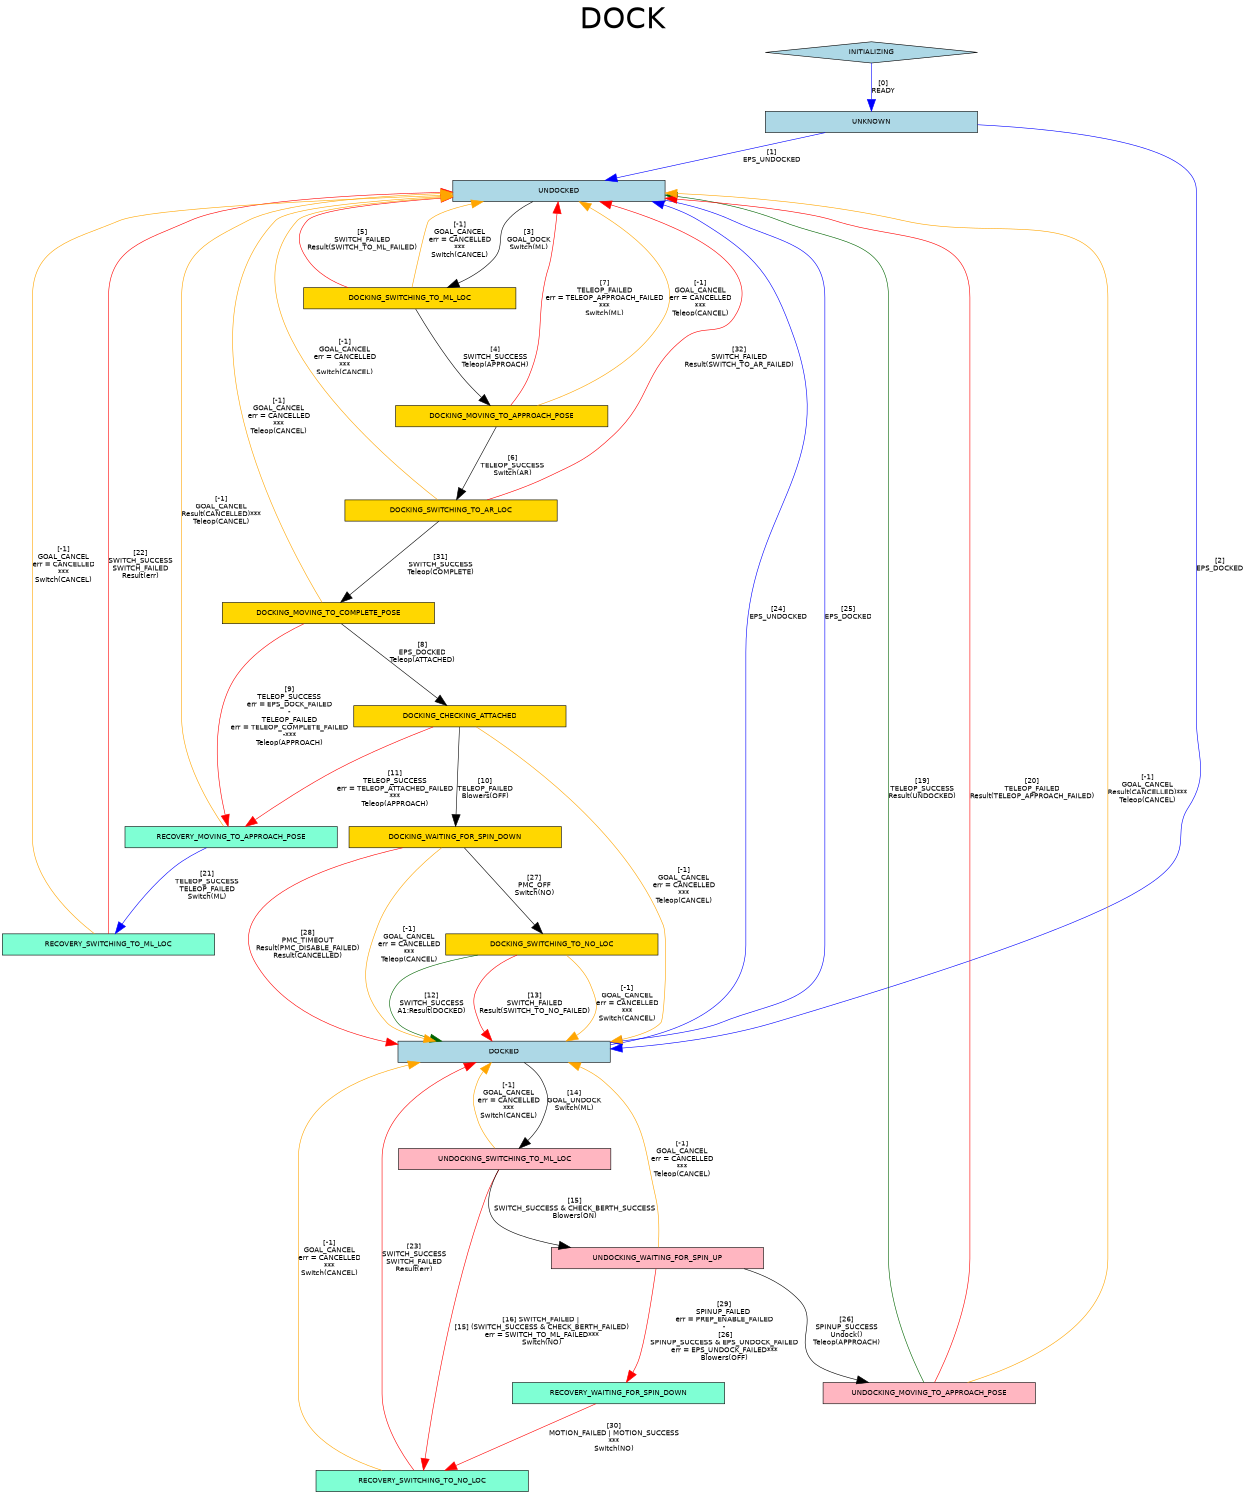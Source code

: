 # dot -Tpdf statemachine.dot -o statemachine.pdf
digraph G {
  graph [label="DOCK\n", labelloc=t, fontsize=50];
  ratio="fill";
  size="8.3,11.7!";
  node [shape=box, width=5, fontsize=12, fontname="helvetica"];
  edge [arrowsize=2, weight=2., fontsize=12, fontname="helvetica"];
  fontname = "helvetica";


  node [shape=diamond, style=filled, fillcolor=lightblue, color=black];
  INITIALIZING;

  node [shape=box, style=filled, fillcolor=lightblue, color=black];
  UNKNOWN;
  UNDOCKED;
  DOCKED;

  node [shape=box, style=filled, fillcolor=aquamarine, color=black];
  RECOVERY_SWITCHING_TO_ML_LOC;
  RECOVERY_MOVING_TO_APPROACH_POSE;
  RECOVERY_SWITCHING_TO_NO_LOC;
  RECOVERY_WAITING_FOR_SPIN_DOWN;

  node [shape=box, style=filled, fillcolor=gold, color=black];
  DOCKING_SWITCHING_TO_ML_LOC;
  DOCKING_MOVING_TO_APPROACH_POSE;
  DOCKING_SWITCHING_TO_AR_LOC;
  DOCKING_MOVING_TO_COMPLETE_POSE;
  DOCKING_CHECKING_ATTACHED;
  DOCKING_SWITCHING_TO_NO_LOC;
  DOCKING_WAITING_FOR_SPIN_DOWN;

  node [shape=box, style=filled, fillcolor=lightpink, color=black];
  UNDOCKING_SWITCHING_TO_ML_LOC;
  UNDOCKING_WAITING_FOR_SPIN_UP;
  UNDOCKING_MOVING_TO_APPROACH_POSE;

  # Actions Auto
  INITIALIZING -> UNKNOWN
    [label="[0]\nREADY", color=blue];
  UNKNOWN -> UNDOCKED
    [label="[1]\nEPS_UNDOCKED", color=blue];
  UNKNOWN -> DOCKED
    [label="[2]\nEPS_DOCKED", color=blue];
  DOCKED -> UNDOCKED
    [label="[24]\nEPS_UNDOCKED", color=blue ] ;
  UNDOCKED -> DOCKED
    [label="[25]\nEPS_DOCKED", color=blue ] ;

  # Actions Docking
  UNDOCKED -> DOCKING_SWITCHING_TO_ML_LOC
    [label="[3]\nGOAL_DOCK\nSwitch(ML)"];

  DOCKING_SWITCHING_TO_ML_LOC -> DOCKING_MOVING_TO_APPROACH_POSE
    [label="[4]\nSWITCH_SUCCESS\nTeleop(APPROACH)"];
  DOCKING_SWITCHING_TO_ML_LOC -> UNDOCKED
    [label="[5]\nSWITCH_FAILED\nResult(SWITCH_TO_ML_FAILED)", color=red];

  DOCKING_MOVING_TO_APPROACH_POSE -> DOCKING_SWITCHING_TO_AR_LOC
    [label="[6]\nTELEOP_SUCCESS\nSwitch(AR)"];
  DOCKING_MOVING_TO_APPROACH_POSE -> UNDOCKED
    [label="[7]\nTELEOP_FAILED\nerr = TELEOP_APPROACH_FAILED\n***\nSwitch(ML)", color=red];

  DOCKING_SWITCHING_TO_AR_LOC -> DOCKING_MOVING_TO_COMPLETE_POSE
    [label="[31]\nSWITCH_SUCCESS\nTeleop(COMPLETE)"];
  DOCKING_SWITCHING_TO_AR_LOC -> UNDOCKED
    [label="[32]\nSWITCH_FAILED\nResult(SWITCH_TO_AR_FAILED)", color=red];

  DOCKING_MOVING_TO_COMPLETE_POSE -> DOCKING_CHECKING_ATTACHED
    [label="[8]\nEPS_DOCKED\nTeleop(ATTACHED)"];
  DOCKING_MOVING_TO_COMPLETE_POSE -> RECOVERY_MOVING_TO_APPROACH_POSE
    [label="[9]\nTELEOP_SUCCESS\nerr = EPS_DOCK_FAILED\n-\nTELEOP_FAILED\nerr = TELEOP_COMPLETE_FAILED\n-***\nTeleop(APPROACH)", color=red];

  DOCKING_CHECKING_ATTACHED -> DOCKING_WAITING_FOR_SPIN_DOWN 
    [label="[10]\nTELEOP_FAILED\nBlowers(OFF)"];
  DOCKING_CHECKING_ATTACHED -> RECOVERY_MOVING_TO_APPROACH_POSE
    [label="[11]\nTELEOP_SUCCESS\nerr = TELEOP_ATTACHED_FAILED\n***\nTeleop(APPROACH)", color=red];

  DOCKING_WAITING_FOR_SPIN_DOWN -> DOCKING_SWITCHING_TO_NO_LOC 
    [label="[27]\nPMC_OFF\nSwitch(NO)" ];
  DOCKING_WAITING_FOR_SPIN_DOWN -> DOCKED 
    [label="[28]\nPMC_TIMEOUT\nResult(PMC_DISABLE_FAILED)\nResult(CANCELLED)\n", color=red];

  DOCKING_SWITCHING_TO_NO_LOC -> DOCKED
    [label="[12]\nSWITCH_SUCCESS\nA1:Result(DOCKED)", color=darkgreen];
  DOCKING_SWITCHING_TO_NO_LOC -> DOCKED
    [label="[13]\nSWITCH_FAILED\nResult(SWITCH_TO_NO_FAILED)", color=red];


  # Actions Undocking
  DOCKED -> UNDOCKING_SWITCHING_TO_ML_LOC
    [label="[14]\nGOAL_UNDOCK\nSwitch(ML)"];

  UNDOCKING_SWITCHING_TO_ML_LOC -> UNDOCKING_WAITING_FOR_SPIN_UP
    [label="[15]\nSWITCH_SUCCESS & CHECK_BERTH_SUCCESS\nBlowers(ON)"];
  UNDOCKING_SWITCHING_TO_ML_LOC -> RECOVERY_SWITCHING_TO_NO_LOC
    [label="[16] SWITCH_FAILED | \n[15] (SWITCH_SUCCESS & CHECK_BERTH_FAILED)\nerr = SWITCH_TO_ML_FAILED***\nSwitch(NO)", color=red];

  UNDOCKING_WAITING_FOR_SPIN_UP -> UNDOCKING_MOVING_TO_APPROACH_POSE
    [label="[26]\nSPINUP_SUCCESS\nUndock()\nTeleop(APPROACH)"];
  UNDOCKING_WAITING_FOR_SPIN_UP -> RECOVERY_WAITING_FOR_SPIN_DOWN
    [label="[29]\nSPINUP_FAILED \nerr = PREP_ENABLE_FAILED\n-\n [26]\nSPINUP_SUCCESS & EPS_UNDOCK_FAILED\nerr = EPS_UNDOCK_FAILED***\nBlowers(OFF)", color=red];

  UNDOCKING_MOVING_TO_APPROACH_POSE -> UNDOCKED
    [label="[19]\nTELEOP_SUCCESS\nResult(UNDOCKED)", color=darkgreen];
  UNDOCKING_MOVING_TO_APPROACH_POSE -> UNDOCKED
    [label="[20]\nTELEOP_FAILED\nResult(TELEOP_APPROACH_FAILED)", color=red];

  # RECOVERY
  RECOVERY_MOVING_TO_APPROACH_POSE -> RECOVERY_SWITCHING_TO_ML_LOC
    [label="[21]\nTELEOP_SUCCESS\nTELEOP_FAILED\nSwitch(ML)", color=blue];
  RECOVERY_SWITCHING_TO_ML_LOC -> UNDOCKED
    [label="[22]\nSWITCH_SUCCESS\nSWITCH_FAILED\nResult(err)", color=red];
  RECOVERY_SWITCHING_TO_NO_LOC -> DOCKED
    [label="[23]\nSWITCH_SUCCESS\nSWITCH_FAILED\nResult(err)", color=red];
  RECOVERY_WAITING_FOR_SPIN_DOWN ->RECOVERY_SWITCHING_TO_NO_LOC
    [label="[30]\nMOTION_FAILED | MOTION_SUCCESS\n***\nSwitch(NO)", color=red];

  # CANCEL
  # Undocked and switch in progress
  DOCKING_SWITCHING_TO_ML_LOC -> UNDOCKED
    [label="[-1]\nGOAL_CANCEL\nerr = CANCELLED\n***\nSwitch(CANCEL)", color=orange];
  DOCKING_SWITCHING_TO_AR_LOC -> UNDOCKED
    [label="[-1]\nGOAL_CANCEL\nerr = CANCELLED\n***\nSwitch(CANCEL)", color=orange];
  RECOVERY_SWITCHING_TO_ML_LOC -> UNDOCKED
    [label="[-1]\nGOAL_CANCEL\nerr = CANCELLED\n***\nSwitch(CANCEL)", color=orange];
  # Undocked and motion in progress
  DOCKING_MOVING_TO_APPROACH_POSE -> UNDOCKED
    [label="[-1]\nGOAL_CANCEL\nerr = CANCELLED\n***\nTeleop(CANCEL)", color=orange];
  DOCKING_MOVING_TO_COMPLETE_POSE -> UNDOCKED
    [label="[-1]\nGOAL_CANCEL\nerr = CANCELLED\n***\nTeleop(CANCEL)", color=orange];
  UNDOCKING_MOVING_TO_APPROACH_POSE -> UNDOCKED
    [label="[-1]\nGOAL_CANCEL\nResult(CANCELLED)***\nTeleop(CANCEL)", color=orange];
  RECOVERY_MOVING_TO_APPROACH_POSE -> UNDOCKED
    [label="[-1]\nGOAL_CANCEL\nResult(CANCELLED)***\nTeleop(CANCEL)", color=orange];
  # Docked and switch in progress
  DOCKING_SWITCHING_TO_NO_LOC -> DOCKED
    [label="[-1]\nGOAL_CANCEL\nerr = CANCELLED\n***\nSwitch(CANCEL)", color=orange];
  UNDOCKING_SWITCHING_TO_ML_LOC -> DOCKED
    [label="[-1]\nGOAL_CANCEL\nerr = CANCELLED\n***\nSwitch(CANCEL)", color=orange];
  RECOVERY_SWITCHING_TO_NO_LOC -> DOCKED
    [label="[-1]\nGOAL_CANCEL\nerr = CANCELLED\n***\nSwitch(CANCEL)", color=orange];
  # Docked and motion in progress
  UNDOCKING_WAITING_FOR_SPIN_UP -> DOCKED
    [label="[-1]\nGOAL_CANCEL\nerr = CANCELLED\n***\nTeleop(CANCEL)", color=orange];
  DOCKING_CHECKING_ATTACHED -> DOCKED
    [label="[-1]\nGOAL_CANCEL\nerr = CANCELLED\n***\nTeleop(CANCEL)", color=orange];
  DOCKING_WAITING_FOR_SPIN_DOWN -> DOCKED
    [label="[-1]\nGOAL_CANCEL\nerr = CANCELLED\n***\nTeleop(CANCEL)", color=orange];
}

